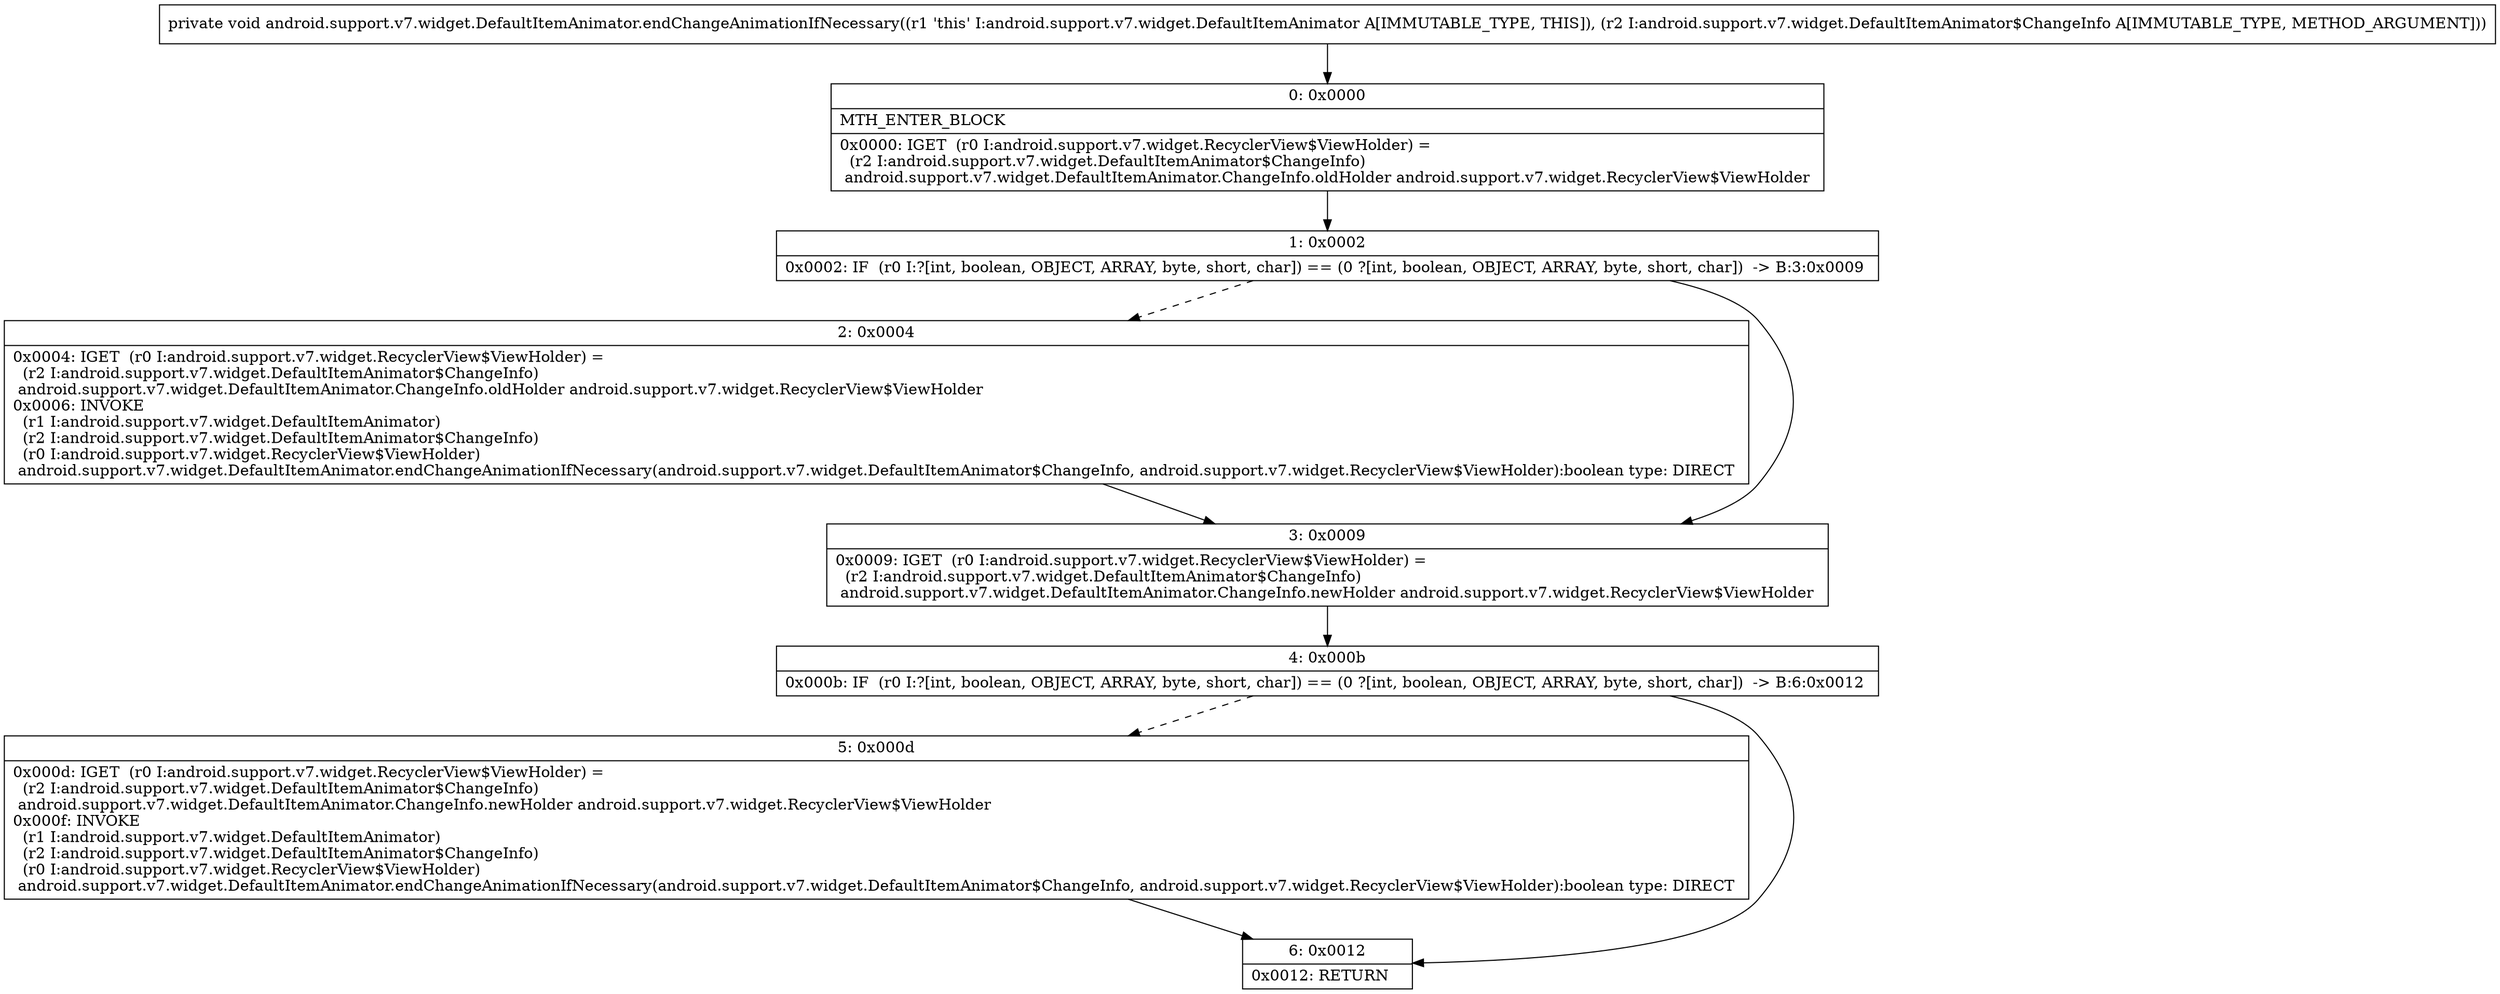 digraph "CFG forandroid.support.v7.widget.DefaultItemAnimator.endChangeAnimationIfNecessary(Landroid\/support\/v7\/widget\/DefaultItemAnimator$ChangeInfo;)V" {
Node_0 [shape=record,label="{0\:\ 0x0000|MTH_ENTER_BLOCK\l|0x0000: IGET  (r0 I:android.support.v7.widget.RecyclerView$ViewHolder) = \l  (r2 I:android.support.v7.widget.DefaultItemAnimator$ChangeInfo)\l android.support.v7.widget.DefaultItemAnimator.ChangeInfo.oldHolder android.support.v7.widget.RecyclerView$ViewHolder \l}"];
Node_1 [shape=record,label="{1\:\ 0x0002|0x0002: IF  (r0 I:?[int, boolean, OBJECT, ARRAY, byte, short, char]) == (0 ?[int, boolean, OBJECT, ARRAY, byte, short, char])  \-\> B:3:0x0009 \l}"];
Node_2 [shape=record,label="{2\:\ 0x0004|0x0004: IGET  (r0 I:android.support.v7.widget.RecyclerView$ViewHolder) = \l  (r2 I:android.support.v7.widget.DefaultItemAnimator$ChangeInfo)\l android.support.v7.widget.DefaultItemAnimator.ChangeInfo.oldHolder android.support.v7.widget.RecyclerView$ViewHolder \l0x0006: INVOKE  \l  (r1 I:android.support.v7.widget.DefaultItemAnimator)\l  (r2 I:android.support.v7.widget.DefaultItemAnimator$ChangeInfo)\l  (r0 I:android.support.v7.widget.RecyclerView$ViewHolder)\l android.support.v7.widget.DefaultItemAnimator.endChangeAnimationIfNecessary(android.support.v7.widget.DefaultItemAnimator$ChangeInfo, android.support.v7.widget.RecyclerView$ViewHolder):boolean type: DIRECT \l}"];
Node_3 [shape=record,label="{3\:\ 0x0009|0x0009: IGET  (r0 I:android.support.v7.widget.RecyclerView$ViewHolder) = \l  (r2 I:android.support.v7.widget.DefaultItemAnimator$ChangeInfo)\l android.support.v7.widget.DefaultItemAnimator.ChangeInfo.newHolder android.support.v7.widget.RecyclerView$ViewHolder \l}"];
Node_4 [shape=record,label="{4\:\ 0x000b|0x000b: IF  (r0 I:?[int, boolean, OBJECT, ARRAY, byte, short, char]) == (0 ?[int, boolean, OBJECT, ARRAY, byte, short, char])  \-\> B:6:0x0012 \l}"];
Node_5 [shape=record,label="{5\:\ 0x000d|0x000d: IGET  (r0 I:android.support.v7.widget.RecyclerView$ViewHolder) = \l  (r2 I:android.support.v7.widget.DefaultItemAnimator$ChangeInfo)\l android.support.v7.widget.DefaultItemAnimator.ChangeInfo.newHolder android.support.v7.widget.RecyclerView$ViewHolder \l0x000f: INVOKE  \l  (r1 I:android.support.v7.widget.DefaultItemAnimator)\l  (r2 I:android.support.v7.widget.DefaultItemAnimator$ChangeInfo)\l  (r0 I:android.support.v7.widget.RecyclerView$ViewHolder)\l android.support.v7.widget.DefaultItemAnimator.endChangeAnimationIfNecessary(android.support.v7.widget.DefaultItemAnimator$ChangeInfo, android.support.v7.widget.RecyclerView$ViewHolder):boolean type: DIRECT \l}"];
Node_6 [shape=record,label="{6\:\ 0x0012|0x0012: RETURN   \l}"];
MethodNode[shape=record,label="{private void android.support.v7.widget.DefaultItemAnimator.endChangeAnimationIfNecessary((r1 'this' I:android.support.v7.widget.DefaultItemAnimator A[IMMUTABLE_TYPE, THIS]), (r2 I:android.support.v7.widget.DefaultItemAnimator$ChangeInfo A[IMMUTABLE_TYPE, METHOD_ARGUMENT])) }"];
MethodNode -> Node_0;
Node_0 -> Node_1;
Node_1 -> Node_2[style=dashed];
Node_1 -> Node_3;
Node_2 -> Node_3;
Node_3 -> Node_4;
Node_4 -> Node_5[style=dashed];
Node_4 -> Node_6;
Node_5 -> Node_6;
}

